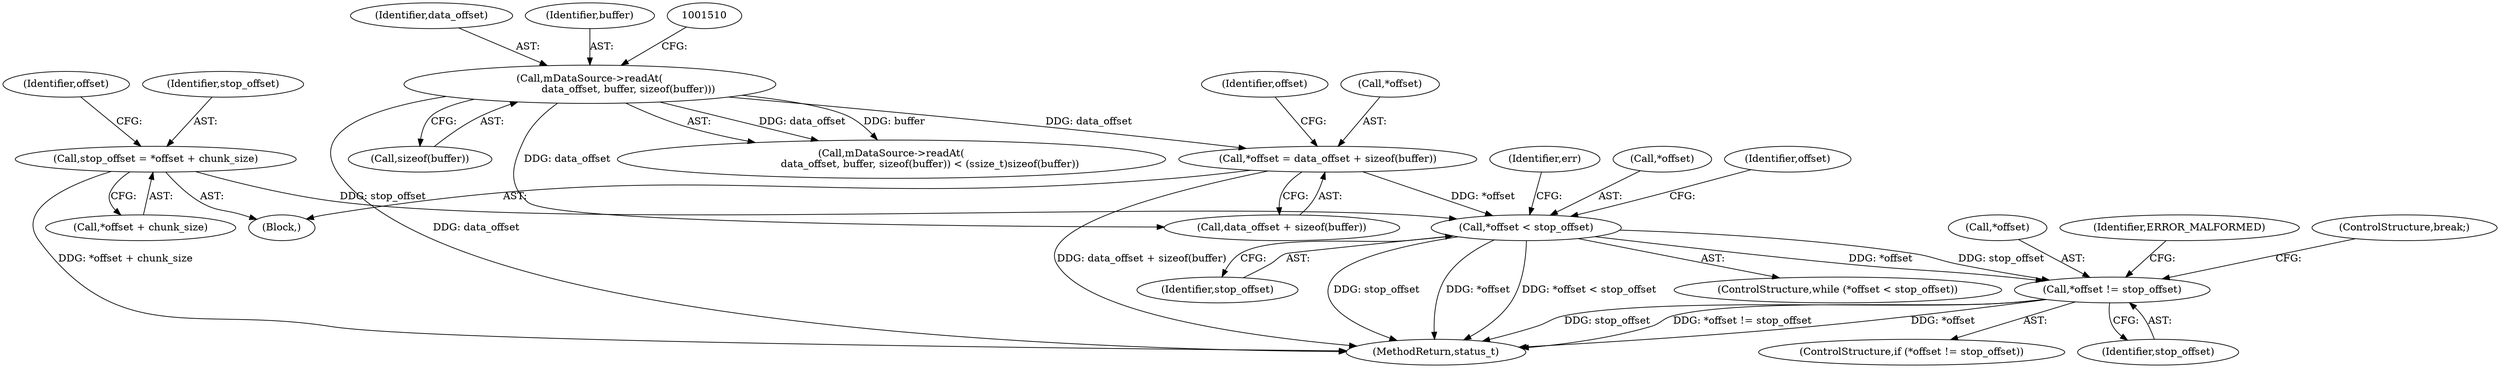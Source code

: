 digraph "0_Android_2674a7218eaa3c87f2ee26d26da5b9170e10f859@pointer" {
"1001596" [label="(Call,*offset < stop_offset)"];
"1001588" [label="(Call,*offset = data_offset + sizeof(buffer))"];
"1001504" [label="(Call,mDataSource->readAt(\n                        data_offset, buffer, sizeof(buffer)))"];
"1001582" [label="(Call,stop_offset = *offset + chunk_size)"];
"1001617" [label="(Call,*offset != stop_offset)"];
"1001598" [label="(Identifier,offset)"];
"1001603" [label="(Identifier,err)"];
"1001490" [label="(Block,)"];
"1001504" [label="(Call,mDataSource->readAt(\n                        data_offset, buffer, sizeof(buffer)))"];
"1002927" [label="(MethodReturn,status_t)"];
"1001616" [label="(ControlStructure,if (*offset != stop_offset))"];
"1001507" [label="(Call,sizeof(buffer))"];
"1001589" [label="(Call,*offset)"];
"1001618" [label="(Call,*offset)"];
"1001623" [label="(Identifier,ERROR_MALFORMED)"];
"1001597" [label="(Call,*offset)"];
"1001505" [label="(Identifier,data_offset)"];
"1001624" [label="(ControlStructure,break;)"];
"1001582" [label="(Call,stop_offset = *offset + chunk_size)"];
"1001590" [label="(Identifier,offset)"];
"1001595" [label="(ControlStructure,while (*offset < stop_offset))"];
"1001583" [label="(Identifier,stop_offset)"];
"1001617" [label="(Call,*offset != stop_offset)"];
"1001506" [label="(Identifier,buffer)"];
"1001599" [label="(Identifier,stop_offset)"];
"1001596" [label="(Call,*offset < stop_offset)"];
"1001619" [label="(Identifier,offset)"];
"1001588" [label="(Call,*offset = data_offset + sizeof(buffer))"];
"1001620" [label="(Identifier,stop_offset)"];
"1001584" [label="(Call,*offset + chunk_size)"];
"1001591" [label="(Call,data_offset + sizeof(buffer))"];
"1001503" [label="(Call,mDataSource->readAt(\n                        data_offset, buffer, sizeof(buffer)) < (ssize_t)sizeof(buffer))"];
"1001596" -> "1001595"  [label="AST: "];
"1001596" -> "1001599"  [label="CFG: "];
"1001597" -> "1001596"  [label="AST: "];
"1001599" -> "1001596"  [label="AST: "];
"1001603" -> "1001596"  [label="CFG: "];
"1001619" -> "1001596"  [label="CFG: "];
"1001596" -> "1002927"  [label="DDG: stop_offset"];
"1001596" -> "1002927"  [label="DDG: *offset"];
"1001596" -> "1002927"  [label="DDG: *offset < stop_offset"];
"1001588" -> "1001596"  [label="DDG: *offset"];
"1001582" -> "1001596"  [label="DDG: stop_offset"];
"1001596" -> "1001617"  [label="DDG: *offset"];
"1001596" -> "1001617"  [label="DDG: stop_offset"];
"1001588" -> "1001490"  [label="AST: "];
"1001588" -> "1001591"  [label="CFG: "];
"1001589" -> "1001588"  [label="AST: "];
"1001591" -> "1001588"  [label="AST: "];
"1001598" -> "1001588"  [label="CFG: "];
"1001588" -> "1002927"  [label="DDG: data_offset + sizeof(buffer)"];
"1001504" -> "1001588"  [label="DDG: data_offset"];
"1001504" -> "1001503"  [label="AST: "];
"1001504" -> "1001507"  [label="CFG: "];
"1001505" -> "1001504"  [label="AST: "];
"1001506" -> "1001504"  [label="AST: "];
"1001507" -> "1001504"  [label="AST: "];
"1001510" -> "1001504"  [label="CFG: "];
"1001504" -> "1002927"  [label="DDG: data_offset"];
"1001504" -> "1001503"  [label="DDG: data_offset"];
"1001504" -> "1001503"  [label="DDG: buffer"];
"1001504" -> "1001591"  [label="DDG: data_offset"];
"1001582" -> "1001490"  [label="AST: "];
"1001582" -> "1001584"  [label="CFG: "];
"1001583" -> "1001582"  [label="AST: "];
"1001584" -> "1001582"  [label="AST: "];
"1001590" -> "1001582"  [label="CFG: "];
"1001582" -> "1002927"  [label="DDG: *offset + chunk_size"];
"1001617" -> "1001616"  [label="AST: "];
"1001617" -> "1001620"  [label="CFG: "];
"1001618" -> "1001617"  [label="AST: "];
"1001620" -> "1001617"  [label="AST: "];
"1001623" -> "1001617"  [label="CFG: "];
"1001624" -> "1001617"  [label="CFG: "];
"1001617" -> "1002927"  [label="DDG: stop_offset"];
"1001617" -> "1002927"  [label="DDG: *offset != stop_offset"];
"1001617" -> "1002927"  [label="DDG: *offset"];
}
